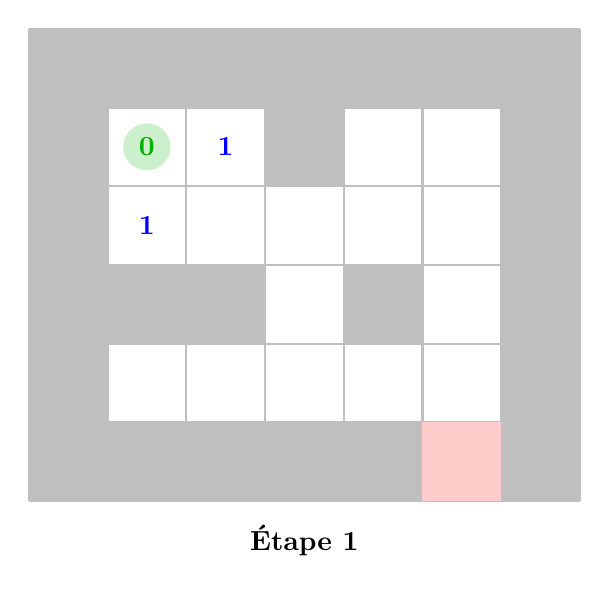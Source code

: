 \begin{tikzpicture}[scale=1]

\draw[gray!50,thick] (-1,-1) grid ++(7,6);

\fill[gray!50] (-1,-1) rectangle ++(7,1);
\fill[gray!50] (-1,4) rectangle ++(7,1);
\fill[gray!50] (0,0) rectangle ++(-1,4);
\fill[gray!50] (5,0) rectangle ++(1,4);

% 
\fill[gray!50] (0,1) rectangle ++(2,1);
\fill[gray!50] (2,3) rectangle ++(1,1);

\fill[gray!50] (3,1) rectangle ++(1,1);

\fill[green!70!black!20] (0.5,3.5) circle (0.3); 
\fill[red!20] (4,0) rectangle ++ (1,-1); 

\node[green!70!black] at (0.5,3.5) {\bf 0};

\node[blue] at (0.5,2.5) {\bf 1};
\node[blue] at (1.5,3.5) {\bf 1};
% 
% \node[blue] at (1.5,2.5) {\bf 2};
% \node[blue] at (2.5,2.5) {\bf 3};
% 
% \node[blue] at (3.5,2.5) {\bf 4};
% \node[blue] at (2.5,1.5) {\bf 4};
% 
% \node[blue] at (2.5,0.5) {\bf 5};
% \node[blue] at (4.5,2.5) {\bf 5};
% \node[blue] at (3.5,3.5) {\bf 5};
% 
% \node[blue] at (4.5,3.5) {\bf 6};
% \node[blue] at (4.5,1.5) {\bf 6};
% \node[blue] at (1.5,0.5) {\bf 6};
% \node[blue] at (3.5,0.5) {\bf 6};
% 
% \node[blue] at (0.5,0.5) {\bf 7};
% \node[blue] at (4.5,0.5) {\bf 7};
% 
% \node[red] at (4.5,-0.5) {\bf 8};

\node at (2.5,-1.5){\bf Étape 1};


\end{tikzpicture}